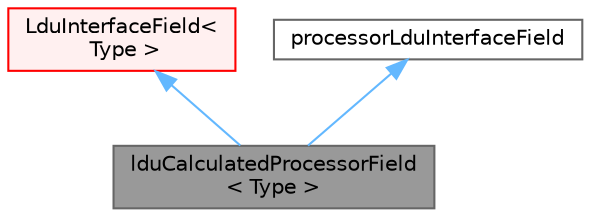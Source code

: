 digraph "lduCalculatedProcessorField&lt; Type &gt;"
{
 // LATEX_PDF_SIZE
  bgcolor="transparent";
  edge [fontname=Helvetica,fontsize=10,labelfontname=Helvetica,labelfontsize=10];
  node [fontname=Helvetica,fontsize=10,shape=box,height=0.2,width=0.4];
  Node1 [id="Node000001",label="lduCalculatedProcessorField\l\< Type \>",height=0.2,width=0.4,color="gray40", fillcolor="grey60", style="filled", fontcolor="black",tooltip="A lduProcessorField type bypassing coupledFvPatchField."];
  Node2 -> Node1 [id="edge1_Node000001_Node000002",dir="back",color="steelblue1",style="solid",tooltip=" "];
  Node2 [id="Node000002",label="LduInterfaceField\<\l Type \>",height=0.2,width=0.4,color="red", fillcolor="#FFF0F0", style="filled",URL="$classFoam_1_1LduInterfaceField.html",tooltip="An abstract base class for implicitly-coupled interface fields e.g. processor and cyclic patch fields..."];
  Node4 -> Node1 [id="edge2_Node000001_Node000004",dir="back",color="steelblue1",style="solid",tooltip=" "];
  Node4 [id="Node000004",label="processorLduInterfaceField",height=0.2,width=0.4,color="gray40", fillcolor="white", style="filled",URL="$classFoam_1_1processorLduInterfaceField.html",tooltip="Abstract base class for processor coupled interfaces."];
}
